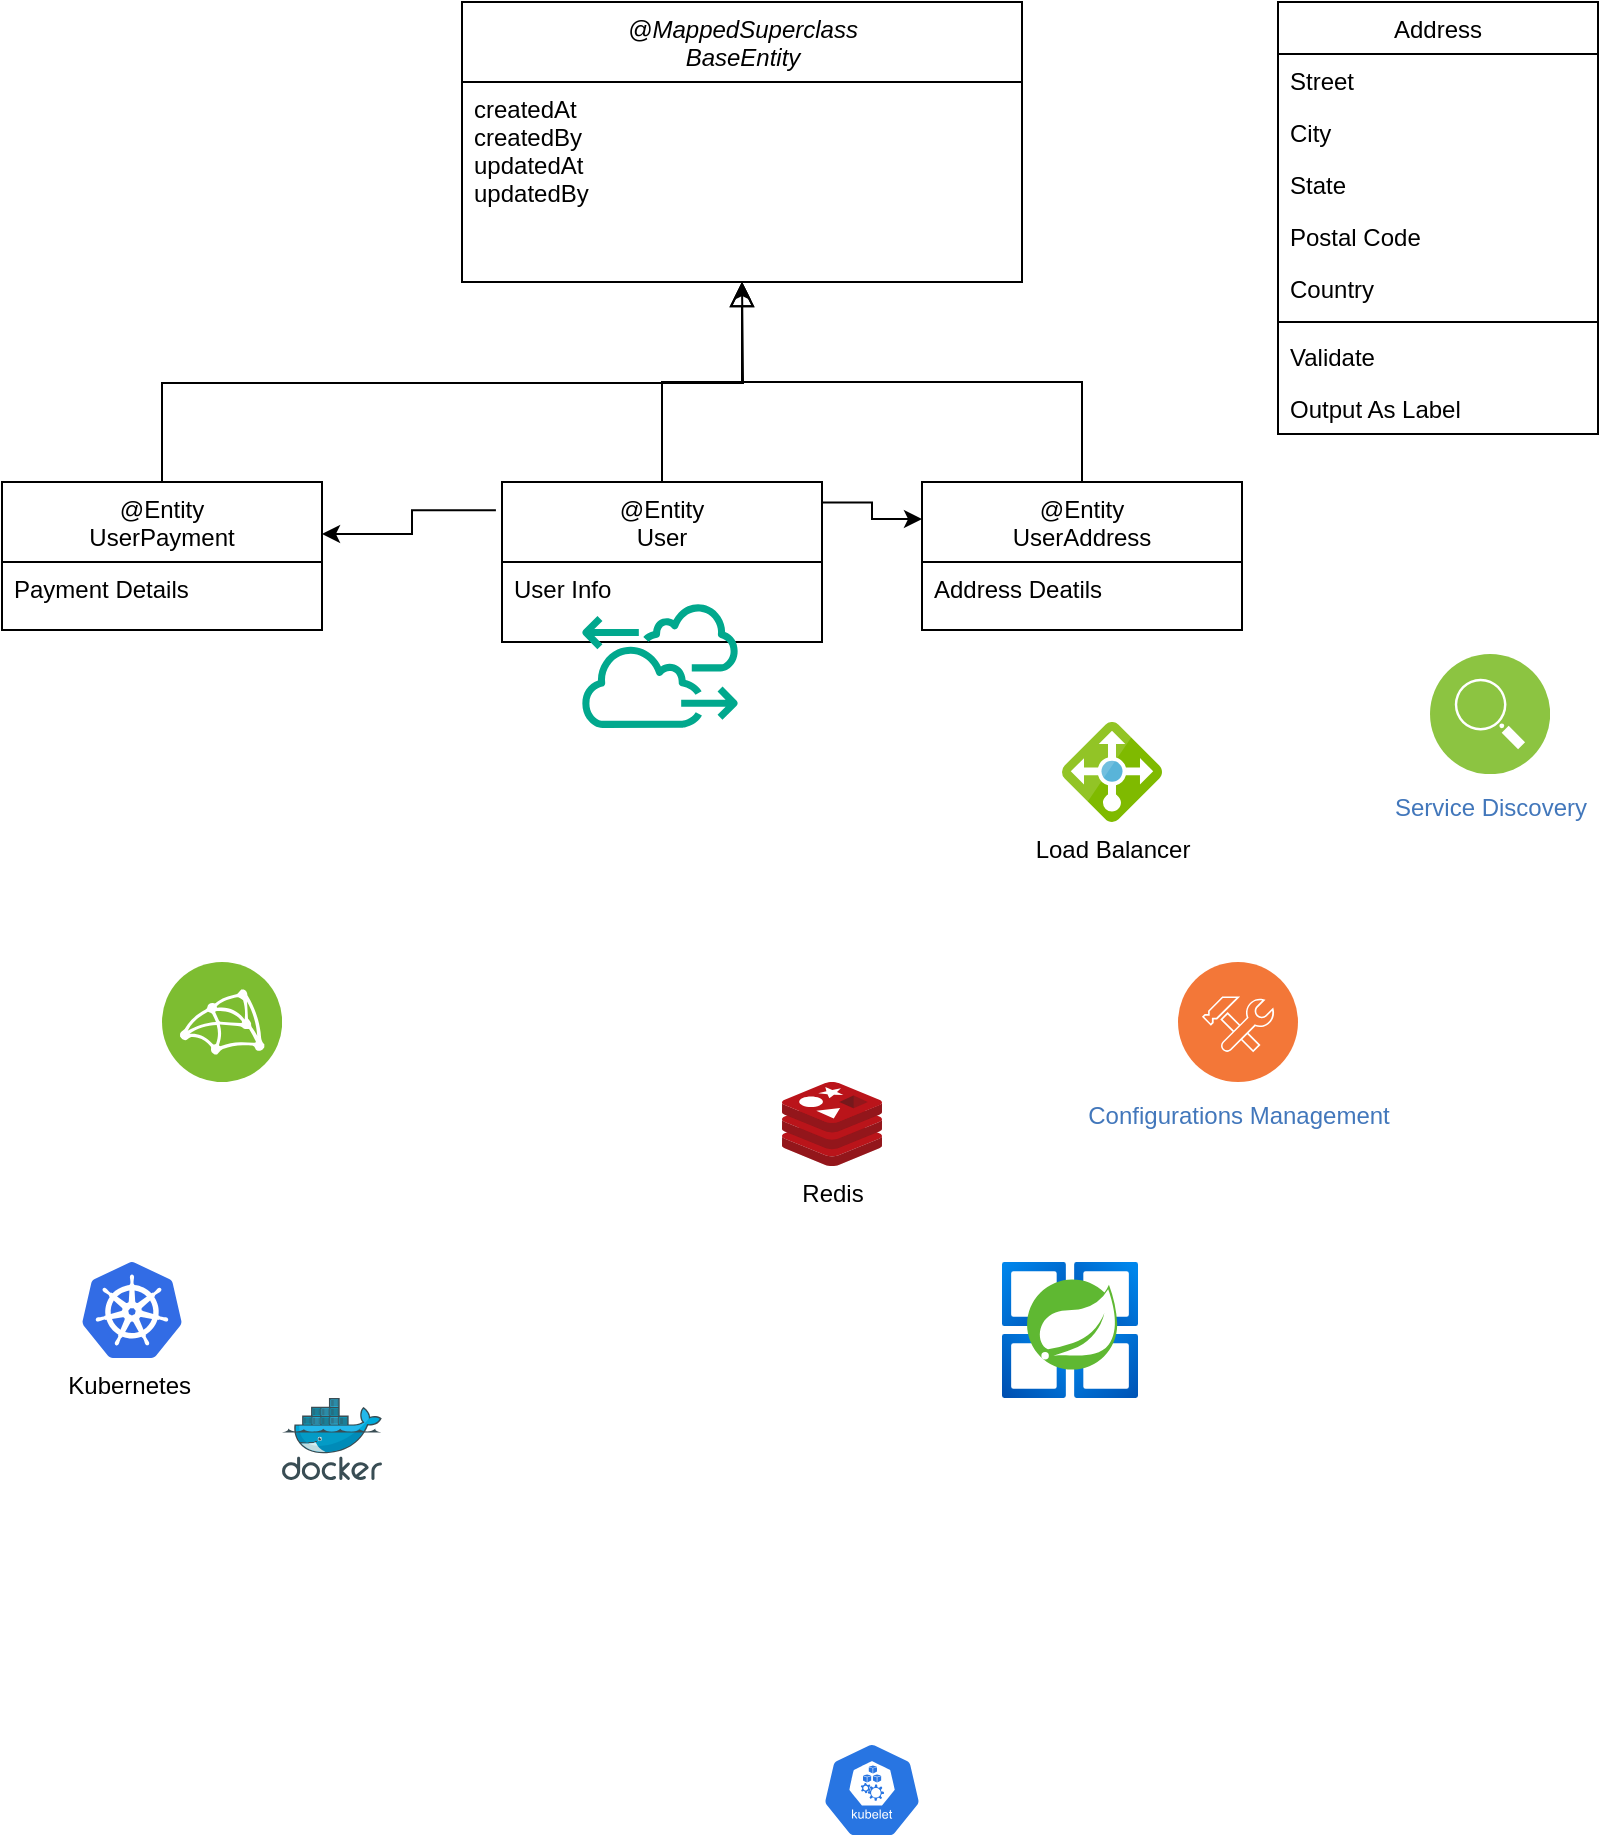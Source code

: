 <mxfile version="22.1.2" type="device" pages="3">
  <diagram id="C5RBs43oDa-KdzZeNtuy" name="Page-1">
    <mxGraphModel dx="1194" dy="824" grid="1" gridSize="10" guides="1" tooltips="1" connect="1" arrows="1" fold="1" page="1" pageScale="1" pageWidth="827" pageHeight="1169" math="0" shadow="0">
      <root>
        <mxCell id="WIyWlLk6GJQsqaUBKTNV-0" />
        <mxCell id="WIyWlLk6GJQsqaUBKTNV-1" parent="WIyWlLk6GJQsqaUBKTNV-0" />
        <mxCell id="zkfFHV4jXpPFQw0GAbJ--0" value="@MappedSuperclass&lt;br&gt;BaseEntity" style="swimlane;fontStyle=2;align=center;verticalAlign=top;childLayout=stackLayout;horizontal=1;startSize=40;horizontalStack=0;resizeParent=1;resizeLast=0;collapsible=1;marginBottom=0;rounded=0;shadow=0;strokeWidth=1;fontSize=12;html=1;" parent="WIyWlLk6GJQsqaUBKTNV-1" vertex="1">
          <mxGeometry x="310" y="120" width="280" height="140" as="geometry">
            <mxRectangle x="230" y="140" width="160" height="26" as="alternateBounds" />
          </mxGeometry>
        </mxCell>
        <mxCell id="zkfFHV4jXpPFQw0GAbJ--1" value="createdAt&#xa;createdBy&#xa;updatedAt&#xa;updatedBy" style="text;align=left;verticalAlign=top;spacingLeft=4;spacingRight=4;overflow=hidden;rotatable=0;points=[[0,0.5],[1,0.5]];portConstraint=eastwest;" parent="zkfFHV4jXpPFQw0GAbJ--0" vertex="1">
          <mxGeometry y="40" width="280" height="100" as="geometry" />
        </mxCell>
        <mxCell id="zkfFHV4jXpPFQw0GAbJ--6" value="@Entity&#xa;User" style="swimlane;fontStyle=0;align=center;verticalAlign=top;childLayout=stackLayout;horizontal=1;startSize=40;horizontalStack=0;resizeParent=1;resizeLast=0;collapsible=1;marginBottom=0;rounded=0;shadow=0;strokeWidth=1;" parent="WIyWlLk6GJQsqaUBKTNV-1" vertex="1">
          <mxGeometry x="330" y="360" width="160" height="80" as="geometry">
            <mxRectangle x="130" y="380" width="160" height="26" as="alternateBounds" />
          </mxGeometry>
        </mxCell>
        <mxCell id="zkfFHV4jXpPFQw0GAbJ--7" value="User Info" style="text;align=left;verticalAlign=top;spacingLeft=4;spacingRight=4;overflow=hidden;rotatable=0;points=[[0,0.5],[1,0.5]];portConstraint=eastwest;" parent="zkfFHV4jXpPFQw0GAbJ--6" vertex="1">
          <mxGeometry y="40" width="160" height="22" as="geometry" />
        </mxCell>
        <mxCell id="zkfFHV4jXpPFQw0GAbJ--12" value="" style="endArrow=block;endSize=10;endFill=0;shadow=0;strokeWidth=1;rounded=0;edgeStyle=elbowEdgeStyle;elbow=vertical;" parent="WIyWlLk6GJQsqaUBKTNV-1" source="zkfFHV4jXpPFQw0GAbJ--6" target="zkfFHV4jXpPFQw0GAbJ--0" edge="1">
          <mxGeometry width="160" relative="1" as="geometry">
            <mxPoint x="410" y="203" as="sourcePoint" />
            <mxPoint x="410" y="203" as="targetPoint" />
          </mxGeometry>
        </mxCell>
        <mxCell id="zkfFHV4jXpPFQw0GAbJ--13" value="@Entity&#xa;UserAddress" style="swimlane;fontStyle=0;align=center;verticalAlign=top;childLayout=stackLayout;horizontal=1;startSize=40;horizontalStack=0;resizeParent=1;resizeLast=0;collapsible=1;marginBottom=0;rounded=0;shadow=0;strokeWidth=1;" parent="WIyWlLk6GJQsqaUBKTNV-1" vertex="1">
          <mxGeometry x="540" y="360" width="160" height="74" as="geometry">
            <mxRectangle x="340" y="380" width="170" height="26" as="alternateBounds" />
          </mxGeometry>
        </mxCell>
        <mxCell id="zkfFHV4jXpPFQw0GAbJ--14" value="Address Deatils" style="text;align=left;verticalAlign=top;spacingLeft=4;spacingRight=4;overflow=hidden;rotatable=0;points=[[0,0.5],[1,0.5]];portConstraint=eastwest;" parent="zkfFHV4jXpPFQw0GAbJ--13" vertex="1">
          <mxGeometry y="40" width="160" height="26" as="geometry" />
        </mxCell>
        <mxCell id="zkfFHV4jXpPFQw0GAbJ--16" value="" style="endArrow=block;endSize=10;endFill=0;shadow=0;strokeWidth=1;rounded=0;edgeStyle=elbowEdgeStyle;elbow=vertical;" parent="WIyWlLk6GJQsqaUBKTNV-1" source="zkfFHV4jXpPFQw0GAbJ--13" target="zkfFHV4jXpPFQw0GAbJ--0" edge="1">
          <mxGeometry width="160" relative="1" as="geometry">
            <mxPoint x="420" y="373" as="sourcePoint" />
            <mxPoint x="520" y="271" as="targetPoint" />
          </mxGeometry>
        </mxCell>
        <mxCell id="zkfFHV4jXpPFQw0GAbJ--17" value="Address" style="swimlane;fontStyle=0;align=center;verticalAlign=top;childLayout=stackLayout;horizontal=1;startSize=26;horizontalStack=0;resizeParent=1;resizeLast=0;collapsible=1;marginBottom=0;rounded=0;shadow=0;strokeWidth=1;" parent="WIyWlLk6GJQsqaUBKTNV-1" vertex="1">
          <mxGeometry x="718" y="120" width="160" height="216" as="geometry">
            <mxRectangle x="550" y="140" width="160" height="26" as="alternateBounds" />
          </mxGeometry>
        </mxCell>
        <mxCell id="zkfFHV4jXpPFQw0GAbJ--18" value="Street" style="text;align=left;verticalAlign=top;spacingLeft=4;spacingRight=4;overflow=hidden;rotatable=0;points=[[0,0.5],[1,0.5]];portConstraint=eastwest;" parent="zkfFHV4jXpPFQw0GAbJ--17" vertex="1">
          <mxGeometry y="26" width="160" height="26" as="geometry" />
        </mxCell>
        <mxCell id="zkfFHV4jXpPFQw0GAbJ--19" value="City" style="text;align=left;verticalAlign=top;spacingLeft=4;spacingRight=4;overflow=hidden;rotatable=0;points=[[0,0.5],[1,0.5]];portConstraint=eastwest;rounded=0;shadow=0;html=0;" parent="zkfFHV4jXpPFQw0GAbJ--17" vertex="1">
          <mxGeometry y="52" width="160" height="26" as="geometry" />
        </mxCell>
        <mxCell id="zkfFHV4jXpPFQw0GAbJ--20" value="State" style="text;align=left;verticalAlign=top;spacingLeft=4;spacingRight=4;overflow=hidden;rotatable=0;points=[[0,0.5],[1,0.5]];portConstraint=eastwest;rounded=0;shadow=0;html=0;" parent="zkfFHV4jXpPFQw0GAbJ--17" vertex="1">
          <mxGeometry y="78" width="160" height="26" as="geometry" />
        </mxCell>
        <mxCell id="zkfFHV4jXpPFQw0GAbJ--21" value="Postal Code" style="text;align=left;verticalAlign=top;spacingLeft=4;spacingRight=4;overflow=hidden;rotatable=0;points=[[0,0.5],[1,0.5]];portConstraint=eastwest;rounded=0;shadow=0;html=0;" parent="zkfFHV4jXpPFQw0GAbJ--17" vertex="1">
          <mxGeometry y="104" width="160" height="26" as="geometry" />
        </mxCell>
        <mxCell id="zkfFHV4jXpPFQw0GAbJ--22" value="Country" style="text;align=left;verticalAlign=top;spacingLeft=4;spacingRight=4;overflow=hidden;rotatable=0;points=[[0,0.5],[1,0.5]];portConstraint=eastwest;rounded=0;shadow=0;html=0;" parent="zkfFHV4jXpPFQw0GAbJ--17" vertex="1">
          <mxGeometry y="130" width="160" height="26" as="geometry" />
        </mxCell>
        <mxCell id="zkfFHV4jXpPFQw0GAbJ--23" value="" style="line;html=1;strokeWidth=1;align=left;verticalAlign=middle;spacingTop=-1;spacingLeft=3;spacingRight=3;rotatable=0;labelPosition=right;points=[];portConstraint=eastwest;" parent="zkfFHV4jXpPFQw0GAbJ--17" vertex="1">
          <mxGeometry y="156" width="160" height="8" as="geometry" />
        </mxCell>
        <mxCell id="zkfFHV4jXpPFQw0GAbJ--24" value="Validate" style="text;align=left;verticalAlign=top;spacingLeft=4;spacingRight=4;overflow=hidden;rotatable=0;points=[[0,0.5],[1,0.5]];portConstraint=eastwest;" parent="zkfFHV4jXpPFQw0GAbJ--17" vertex="1">
          <mxGeometry y="164" width="160" height="26" as="geometry" />
        </mxCell>
        <mxCell id="zkfFHV4jXpPFQw0GAbJ--25" value="Output As Label" style="text;align=left;verticalAlign=top;spacingLeft=4;spacingRight=4;overflow=hidden;rotatable=0;points=[[0,0.5],[1,0.5]];portConstraint=eastwest;" parent="zkfFHV4jXpPFQw0GAbJ--17" vertex="1">
          <mxGeometry y="190" width="160" height="26" as="geometry" />
        </mxCell>
        <mxCell id="glEMJgCD5zWUVcytgNaf-0" value="" style="image;aspect=fixed;html=1;points=[];align=center;fontSize=12;image=img/lib/azure2/compute/Azure_Spring_Cloud.svg;" parent="WIyWlLk6GJQsqaUBKTNV-1" vertex="1">
          <mxGeometry x="580" y="750" width="68" height="68" as="geometry" />
        </mxCell>
        <mxCell id="glEMJgCD5zWUVcytgNaf-1" value="" style="image;aspect=fixed;perimeter=ellipsePerimeter;html=1;align=center;shadow=0;dashed=0;fontColor=#4277BB;labelBackgroundColor=default;fontSize=12;spacingTop=3;image=img/lib/ibm/infrastructure/microservices_mesh.svg;" parent="WIyWlLk6GJQsqaUBKTNV-1" vertex="1">
          <mxGeometry x="160" y="600" width="60" height="60" as="geometry" />
        </mxCell>
        <mxCell id="glEMJgCD5zWUVcytgNaf-3" value="" style="image;sketch=0;aspect=fixed;html=1;points=[];align=center;fontSize=12;image=img/lib/mscae/Docker.svg;" parent="WIyWlLk6GJQsqaUBKTNV-1" vertex="1">
          <mxGeometry x="220" y="818" width="50" height="41" as="geometry" />
        </mxCell>
        <mxCell id="glEMJgCD5zWUVcytgNaf-4" value="Redis" style="image;sketch=0;aspect=fixed;html=1;points=[];align=center;fontSize=12;image=img/lib/mscae/Cache_Redis_Product.svg;" parent="WIyWlLk6GJQsqaUBKTNV-1" vertex="1">
          <mxGeometry x="470" y="660" width="50" height="42" as="geometry" />
        </mxCell>
        <mxCell id="glEMJgCD5zWUVcytgNaf-6" value="" style="sketch=0;html=1;dashed=0;whitespace=wrap;fillColor=#2875E2;strokeColor=#ffffff;points=[[0.005,0.63,0],[0.1,0.2,0],[0.9,0.2,0],[0.5,0,0],[0.995,0.63,0],[0.72,0.99,0],[0.5,1,0],[0.28,0.99,0]];verticalLabelPosition=bottom;align=center;verticalAlign=top;shape=mxgraph.kubernetes.icon;prIcon=kubelet" parent="WIyWlLk6GJQsqaUBKTNV-1" vertex="1">
          <mxGeometry x="490" y="990" width="50" height="48" as="geometry" />
        </mxCell>
        <mxCell id="glEMJgCD5zWUVcytgNaf-7" value="Service Discovery" style="image;aspect=fixed;perimeter=ellipsePerimeter;html=1;align=center;shadow=0;dashed=0;fontColor=#4277BB;labelBackgroundColor=default;fontSize=12;spacingTop=3;image=img/lib/ibm/infrastructure/service_discovery_configuration.svg;" parent="WIyWlLk6GJQsqaUBKTNV-1" vertex="1">
          <mxGeometry x="794" y="446" width="60" height="60" as="geometry" />
        </mxCell>
        <mxCell id="glEMJgCD5zWUVcytgNaf-8" value="Load Balancer" style="image;sketch=0;aspect=fixed;html=1;points=[];align=center;fontSize=12;image=img/lib/mscae/Load_Balancer_feature.svg;" parent="WIyWlLk6GJQsqaUBKTNV-1" vertex="1">
          <mxGeometry x="610" y="480" width="50" height="50" as="geometry" />
        </mxCell>
        <mxCell id="glEMJgCD5zWUVcytgNaf-9" value="Kubernetes&amp;nbsp;" style="image;sketch=0;aspect=fixed;html=1;points=[];align=center;fontSize=12;image=img/lib/mscae/Kubernetes.svg;" parent="WIyWlLk6GJQsqaUBKTNV-1" vertex="1">
          <mxGeometry x="120" y="750" width="50" height="48" as="geometry" />
        </mxCell>
        <mxCell id="glEMJgCD5zWUVcytgNaf-10" value="Configurations Management" style="image;aspect=fixed;perimeter=ellipsePerimeter;html=1;align=center;shadow=0;dashed=0;fontColor=#4277BB;labelBackgroundColor=default;fontSize=12;spacingTop=3;image=img/lib/ibm/devops/configuration_management.svg;" parent="WIyWlLk6GJQsqaUBKTNV-1" vertex="1">
          <mxGeometry x="668" y="600" width="60" height="60" as="geometry" />
        </mxCell>
        <mxCell id="pQ_0UcK1ww7GXgktyAUG-0" style="edgeStyle=orthogonalEdgeStyle;rounded=0;orthogonalLoop=1;jettySize=auto;html=1;exitX=1;exitY=0.128;exitDx=0;exitDy=0;entryX=0;entryY=0.25;entryDx=0;entryDy=0;exitPerimeter=0;" parent="WIyWlLk6GJQsqaUBKTNV-1" source="zkfFHV4jXpPFQw0GAbJ--6" target="zkfFHV4jXpPFQw0GAbJ--13" edge="1">
          <mxGeometry relative="1" as="geometry" />
        </mxCell>
        <mxCell id="pQ_0UcK1ww7GXgktyAUG-4" style="edgeStyle=orthogonalEdgeStyle;rounded=0;orthogonalLoop=1;jettySize=auto;html=1;exitX=0.5;exitY=0;exitDx=0;exitDy=0;" parent="WIyWlLk6GJQsqaUBKTNV-1" source="pQ_0UcK1ww7GXgktyAUG-1" edge="1">
          <mxGeometry relative="1" as="geometry">
            <mxPoint x="450" y="260" as="targetPoint" />
          </mxGeometry>
        </mxCell>
        <mxCell id="pQ_0UcK1ww7GXgktyAUG-1" value="@Entity&#xa;UserPayment" style="swimlane;fontStyle=0;align=center;verticalAlign=top;childLayout=stackLayout;horizontal=1;startSize=40;horizontalStack=0;resizeParent=1;resizeLast=0;collapsible=1;marginBottom=0;rounded=0;shadow=0;strokeWidth=1;" parent="WIyWlLk6GJQsqaUBKTNV-1" vertex="1">
          <mxGeometry x="80" y="360" width="160" height="74" as="geometry">
            <mxRectangle x="340" y="380" width="170" height="26" as="alternateBounds" />
          </mxGeometry>
        </mxCell>
        <mxCell id="pQ_0UcK1ww7GXgktyAUG-2" value="Payment Details" style="text;align=left;verticalAlign=top;spacingLeft=4;spacingRight=4;overflow=hidden;rotatable=0;points=[[0,0.5],[1,0.5]];portConstraint=eastwest;" parent="pQ_0UcK1ww7GXgktyAUG-1" vertex="1">
          <mxGeometry y="40" width="160" height="26" as="geometry" />
        </mxCell>
        <mxCell id="pQ_0UcK1ww7GXgktyAUG-3" style="edgeStyle=orthogonalEdgeStyle;rounded=0;orthogonalLoop=1;jettySize=auto;html=1;entryX=1;entryY=0.351;entryDx=0;entryDy=0;entryPerimeter=0;exitX=-0.019;exitY=0.176;exitDx=0;exitDy=0;exitPerimeter=0;" parent="WIyWlLk6GJQsqaUBKTNV-1" source="zkfFHV4jXpPFQw0GAbJ--6" target="pQ_0UcK1ww7GXgktyAUG-1" edge="1">
          <mxGeometry relative="1" as="geometry" />
        </mxCell>
        <mxCell id="PRXaQNgrr72JQRtJYrRM-0" value="" style="sketch=0;outlineConnect=0;fontColor=#232F3E;gradientColor=none;fillColor=#01A88D;strokeColor=none;dashed=0;verticalLabelPosition=bottom;verticalAlign=top;align=center;html=1;fontSize=12;fontStyle=0;aspect=fixed;shape=mxgraph.aws4.application_discovery_service_aws_discovery_agent;" parent="WIyWlLk6GJQsqaUBKTNV-1" vertex="1">
          <mxGeometry x="370" y="420" width="78" height="63" as="geometry" />
        </mxCell>
      </root>
    </mxGraphModel>
  </diagram>
  <diagram id="P2Hi87LRk1kCxWaDw2ON" name="Page-2">
    <mxGraphModel dx="1194" dy="877" grid="1" gridSize="10" guides="1" tooltips="1" connect="1" arrows="1" fold="1" page="1" pageScale="1" pageWidth="850" pageHeight="1100" math="0" shadow="0">
      <root>
        <mxCell id="0" />
        <mxCell id="1" parent="0" />
        <mxCell id="1eX53Ok-OY5HhkJLTKxE-2" value="&lt;b&gt;Service Discovery Layer&lt;/b&gt;" style="fillColor=none;strokeColor=#147EBA;dashed=1;verticalAlign=top;fontStyle=0;fontColor=#147EBA;whiteSpace=wrap;html=1;direction=east;rounded=1;shadow=0;glass=0;" parent="1" vertex="1">
          <mxGeometry x="140" y="370" width="560" height="130" as="geometry" />
        </mxCell>
        <mxCell id="1eX53Ok-OY5HhkJLTKxE-1" value="Client Microservices Layer" style="rounded=1;arcSize=10;dashed=1;strokeColor=#F59D56;fillColor=none;gradientColor=none;dashPattern=8 4;strokeWidth=2;verticalAlign=top;fontStyle=1;fontColor=#f49d56;labelBackgroundColor=default;" parent="1" vertex="1">
          <mxGeometry x="120" y="44" width="600" height="120" as="geometry" />
        </mxCell>
        <mxCell id="1OgGUgkrmkTMx9wiyv23-18" value="gossip" style="edgeStyle=orthogonalEdgeStyle;rounded=0;orthogonalLoop=1;jettySize=auto;html=1;startArrow=classic;startFill=1;" parent="1" source="1OgGUgkrmkTMx9wiyv23-3" target="1OgGUgkrmkTMx9wiyv23-4" edge="1">
          <mxGeometry relative="1" as="geometry" />
        </mxCell>
        <mxCell id="1OgGUgkrmkTMx9wiyv23-3" value="" style="sketch=0;outlineConnect=0;fontColor=#232F3E;gradientColor=none;fillColor=#01A88D;strokeColor=none;dashed=0;verticalLabelPosition=bottom;verticalAlign=top;align=center;html=1;fontSize=12;fontStyle=0;aspect=fixed;shape=mxgraph.aws4.application_discovery_service_aws_discovery_agent;" parent="1" vertex="1">
          <mxGeometry x="200" y="407" width="78" height="63" as="geometry" />
        </mxCell>
        <mxCell id="1OgGUgkrmkTMx9wiyv23-19" style="edgeStyle=orthogonalEdgeStyle;rounded=0;orthogonalLoop=1;jettySize=auto;html=1;startArrow=classic;startFill=1;" parent="1" source="1OgGUgkrmkTMx9wiyv23-4" target="1OgGUgkrmkTMx9wiyv23-5" edge="1">
          <mxGeometry relative="1" as="geometry" />
        </mxCell>
        <mxCell id="1OgGUgkrmkTMx9wiyv23-20" value="gossip" style="edgeLabel;html=1;align=center;verticalAlign=middle;resizable=0;points=[];" parent="1OgGUgkrmkTMx9wiyv23-19" vertex="1" connectable="0">
          <mxGeometry x="-0.25" y="1" relative="1" as="geometry">
            <mxPoint y="1" as="offset" />
          </mxGeometry>
        </mxCell>
        <mxCell id="1OgGUgkrmkTMx9wiyv23-4" value="" style="sketch=0;outlineConnect=0;fontColor=#232F3E;gradientColor=none;fillColor=#01A88D;strokeColor=none;dashed=0;verticalLabelPosition=bottom;verticalAlign=top;align=center;html=1;fontSize=12;fontStyle=0;aspect=fixed;shape=mxgraph.aws4.application_discovery_service_aws_discovery_agent;" parent="1" vertex="1">
          <mxGeometry x="361" y="407" width="78" height="63" as="geometry" />
        </mxCell>
        <mxCell id="1OgGUgkrmkTMx9wiyv23-5" value="" style="sketch=0;outlineConnect=0;fontColor=#232F3E;gradientColor=none;fillColor=#01A88D;strokeColor=none;dashed=0;verticalLabelPosition=bottom;verticalAlign=top;align=center;html=1;fontSize=12;fontStyle=0;aspect=fixed;shape=mxgraph.aws4.application_discovery_service_aws_discovery_agent;" parent="1" vertex="1">
          <mxGeometry x="570" y="407" width="78" height="63" as="geometry" />
        </mxCell>
        <mxCell id="1OgGUgkrmkTMx9wiyv23-6" value="Microservice A" style="image;aspect=fixed;perimeter=ellipsePerimeter;html=1;align=center;shadow=0;dashed=0;fontColor=#4277BB;labelBackgroundColor=default;fontSize=12;spacingTop=3;image=img/lib/ibm/applications/microservice.svg;" parent="1" vertex="1">
          <mxGeometry x="170" y="70" width="82.2" height="60" as="geometry" />
        </mxCell>
        <mxCell id="1OgGUgkrmkTMx9wiyv23-7" value="Microservice B" style="image;aspect=fixed;perimeter=ellipsePerimeter;html=1;align=center;shadow=0;dashed=0;fontColor=#4277BB;labelBackgroundColor=default;fontSize=12;spacingTop=3;image=img/lib/ibm/applications/microservice.svg;" parent="1" vertex="1">
          <mxGeometry x="310" y="70" width="82.2" height="60" as="geometry" />
        </mxCell>
        <mxCell id="1OgGUgkrmkTMx9wiyv23-8" value="Microservice C" style="image;aspect=fixed;perimeter=ellipsePerimeter;html=1;align=center;shadow=0;dashed=0;fontColor=#4277BB;labelBackgroundColor=default;fontSize=12;spacingTop=3;image=img/lib/ibm/applications/microservice.svg;" parent="1" vertex="1">
          <mxGeometry x="450" y="70" width="82.2" height="60" as="geometry" />
        </mxCell>
        <mxCell id="1OgGUgkrmkTMx9wiyv23-9" value="Microservice D" style="image;aspect=fixed;perimeter=ellipsePerimeter;html=1;align=center;shadow=0;dashed=0;fontColor=#4277BB;labelBackgroundColor=default;fontSize=12;spacingTop=3;image=img/lib/ibm/applications/microservice.svg;" parent="1" vertex="1">
          <mxGeometry x="580" y="70" width="82.2" height="60" as="geometry" />
        </mxCell>
        <mxCell id="1OgGUgkrmkTMx9wiyv23-15" style="edgeStyle=orthogonalEdgeStyle;rounded=0;orthogonalLoop=1;jettySize=auto;html=1;exitX=0;exitY=0.5;exitDx=0;exitDy=0;exitPerimeter=0;startArrow=classic;startFill=1;" parent="1" source="1OgGUgkrmkTMx9wiyv23-10" target="1OgGUgkrmkTMx9wiyv23-3" edge="1">
          <mxGeometry relative="1" as="geometry" />
        </mxCell>
        <mxCell id="1OgGUgkrmkTMx9wiyv23-23" value="validity checks" style="edgeLabel;html=1;align=center;verticalAlign=middle;resizable=0;points=[];" parent="1OgGUgkrmkTMx9wiyv23-15" vertex="1" connectable="0">
          <mxGeometry x="0.429" y="1" relative="1" as="geometry">
            <mxPoint as="offset" />
          </mxGeometry>
        </mxCell>
        <mxCell id="1OgGUgkrmkTMx9wiyv23-16" style="edgeStyle=orthogonalEdgeStyle;rounded=0;orthogonalLoop=1;jettySize=auto;html=1;exitX=1;exitY=0.5;exitDx=0;exitDy=0;exitPerimeter=0;startArrow=classic;startFill=1;" parent="1" target="1OgGUgkrmkTMx9wiyv23-5" edge="1">
          <mxGeometry relative="1" as="geometry">
            <mxPoint x="485" y="245" as="sourcePoint" />
            <mxPoint x="575" y="380.058" as="targetPoint" />
            <Array as="points">
              <mxPoint x="600" y="245" />
            </Array>
          </mxGeometry>
        </mxCell>
        <mxCell id="1OgGUgkrmkTMx9wiyv23-21" value="validity checks" style="edgeLabel;html=1;align=center;verticalAlign=middle;resizable=0;points=[];" parent="1OgGUgkrmkTMx9wiyv23-16" vertex="1" connectable="0">
          <mxGeometry x="0.304" y="1" relative="1" as="geometry">
            <mxPoint as="offset" />
          </mxGeometry>
        </mxCell>
        <mxCell id="1OgGUgkrmkTMx9wiyv23-17" style="edgeStyle=orthogonalEdgeStyle;rounded=0;orthogonalLoop=1;jettySize=auto;html=1;exitX=0.5;exitY=1;exitDx=0;exitDy=0;exitPerimeter=0;startArrow=classic;startFill=1;" parent="1" source="1OgGUgkrmkTMx9wiyv23-10" target="1OgGUgkrmkTMx9wiyv23-4" edge="1">
          <mxGeometry relative="1" as="geometry" />
        </mxCell>
        <mxCell id="1OgGUgkrmkTMx9wiyv23-22" value="validity checks" style="edgeLabel;html=1;align=center;verticalAlign=middle;resizable=0;points=[];" parent="1OgGUgkrmkTMx9wiyv23-17" vertex="1" connectable="0">
          <mxGeometry x="0.163" y="4" relative="1" as="geometry">
            <mxPoint as="offset" />
          </mxGeometry>
        </mxCell>
        <mxCell id="1OgGUgkrmkTMx9wiyv23-10" value="Client Side Load Balancer / Cash" style="sketch=0;points=[[0.015,0.015,0],[0.985,0.015,0],[0.985,0.985,0],[0.015,0.985,0],[0.25,0,0],[0.5,0,0],[0.75,0,0],[1,0.25,0],[1,0.5,0],[1,0.75,0],[0.75,1,0],[0.5,1,0],[0.25,1,0],[0,0.75,0],[0,0.5,0],[0,0.25,0]];verticalLabelPosition=bottom;html=1;verticalAlign=top;align=center;pointerEvents=1;shape=mxgraph.cisco19.rect;prIcon=load_balancer;fillColor=#FAFAFA;strokeColor=#005073;fontStyle=1" parent="1" vertex="1">
          <mxGeometry x="325" y="220" width="150" height="50" as="geometry" />
        </mxCell>
        <mxCell id="1OgGUgkrmkTMx9wiyv23-11" style="edgeStyle=orthogonalEdgeStyle;rounded=0;orthogonalLoop=1;jettySize=auto;html=1;entryX=0.015;entryY=0.015;entryDx=0;entryDy=0;entryPerimeter=0;startArrow=classic;startFill=1;" parent="1" source="1OgGUgkrmkTMx9wiyv23-6" target="1OgGUgkrmkTMx9wiyv23-10" edge="1">
          <mxGeometry relative="1" as="geometry">
            <Array as="points">
              <mxPoint x="211" y="200" />
              <mxPoint x="327" y="200" />
            </Array>
          </mxGeometry>
        </mxCell>
        <mxCell id="1OgGUgkrmkTMx9wiyv23-12" style="edgeStyle=orthogonalEdgeStyle;rounded=0;orthogonalLoop=1;jettySize=auto;html=1;exitX=0.5;exitY=1;exitDx=0;exitDy=0;entryX=0.25;entryY=0;entryDx=0;entryDy=0;entryPerimeter=0;startArrow=classic;startFill=1;" parent="1" source="1OgGUgkrmkTMx9wiyv23-7" target="1OgGUgkrmkTMx9wiyv23-10" edge="1">
          <mxGeometry relative="1" as="geometry" />
        </mxCell>
        <mxCell id="1OgGUgkrmkTMx9wiyv23-13" style="edgeStyle=orthogonalEdgeStyle;rounded=0;orthogonalLoop=1;jettySize=auto;html=1;entryX=0.75;entryY=0;entryDx=0;entryDy=0;entryPerimeter=0;startArrow=classic;startFill=1;" parent="1" source="1OgGUgkrmkTMx9wiyv23-8" target="1OgGUgkrmkTMx9wiyv23-10" edge="1">
          <mxGeometry relative="1" as="geometry" />
        </mxCell>
        <mxCell id="1OgGUgkrmkTMx9wiyv23-14" style="edgeStyle=orthogonalEdgeStyle;rounded=0;orthogonalLoop=1;jettySize=auto;html=1;entryX=0.985;entryY=0.015;entryDx=0;entryDy=0;entryPerimeter=0;startArrow=classic;startFill=1;" parent="1" source="1OgGUgkrmkTMx9wiyv23-9" target="1OgGUgkrmkTMx9wiyv23-10" edge="1">
          <mxGeometry relative="1" as="geometry">
            <Array as="points">
              <mxPoint x="621" y="200" />
              <mxPoint x="473" y="200" />
            </Array>
          </mxGeometry>
        </mxCell>
        <mxCell id="1OgGUgkrmkTMx9wiyv23-24" value="Microservice 1" style="image;aspect=fixed;perimeter=ellipsePerimeter;html=1;align=center;shadow=0;dashed=0;fontColor=#4277BB;labelBackgroundColor=default;fontSize=12;spacingTop=3;image=img/lib/ibm/applications/microservice.svg;" parent="1" vertex="1">
          <mxGeometry x="110.85" y="589" width="82.2" height="60" as="geometry" />
        </mxCell>
        <mxCell id="1OgGUgkrmkTMx9wiyv23-25" value="Microservice 2" style="image;aspect=fixed;perimeter=ellipsePerimeter;html=1;align=center;shadow=0;dashed=0;fontColor=#4277BB;labelBackgroundColor=default;fontSize=12;spacingTop=3;image=img/lib/ibm/applications/microservice.svg;" parent="1" vertex="1">
          <mxGeometry x="250.85" y="589" width="82.2" height="60" as="geometry" />
        </mxCell>
        <mxCell id="1OgGUgkrmkTMx9wiyv23-26" value="Microservice 3" style="image;aspect=fixed;perimeter=ellipsePerimeter;html=1;align=center;shadow=0;dashed=0;fontColor=#4277BB;labelBackgroundColor=default;fontSize=12;spacingTop=3;image=img/lib/ibm/applications/microservice.svg;" parent="1" vertex="1">
          <mxGeometry x="390.85" y="589" width="82.2" height="60" as="geometry" />
        </mxCell>
        <mxCell id="1OgGUgkrmkTMx9wiyv23-27" value="Microservice 4" style="image;aspect=fixed;perimeter=ellipsePerimeter;html=1;align=center;shadow=0;dashed=0;fontColor=#4277BB;labelBackgroundColor=default;fontSize=12;spacingTop=3;image=img/lib/ibm/applications/microservice.svg;" parent="1" vertex="1">
          <mxGeometry x="520.85" y="589" width="82.2" height="60" as="geometry" />
        </mxCell>
        <mxCell id="1OgGUgkrmkTMx9wiyv23-28" value="Microservice 5" style="image;aspect=fixed;perimeter=ellipsePerimeter;html=1;align=center;shadow=0;dashed=0;fontColor=#4277BB;labelBackgroundColor=default;fontSize=12;spacingTop=3;image=img/lib/ibm/applications/microservice.svg;imageBackground=none;" parent="1" vertex="1">
          <mxGeometry x="646.95" y="589" width="82.2" height="60" as="geometry" />
        </mxCell>
        <mxCell id="1OgGUgkrmkTMx9wiyv23-29" value="Backend Microservices Layer" style="rounded=1;arcSize=10;dashed=1;strokeColor=#c52ba8;fillColor=none;gradientColor=none;dashPattern=8 4;strokeWidth=2;verticalAlign=top;fontStyle=1;fontColor=#c52ba8;labelBackgroundColor=default;" parent="1" vertex="1">
          <mxGeometry x="50.0" y="569" width="720" height="120" as="geometry" />
        </mxCell>
        <mxCell id="1OgGUgkrmkTMx9wiyv23-30" style="edgeStyle=orthogonalEdgeStyle;rounded=0;orthogonalLoop=1;jettySize=auto;html=1;exitX=0.25;exitY=1;exitDx=0;exitDy=0;entryX=0.185;entryY=0.017;entryDx=0;entryDy=0;entryPerimeter=0;" parent="1" source="1eX53Ok-OY5HhkJLTKxE-2" target="1OgGUgkrmkTMx9wiyv23-29" edge="1">
          <mxGeometry relative="1" as="geometry" />
        </mxCell>
        <mxCell id="1OgGUgkrmkTMx9wiyv23-31" style="edgeStyle=orthogonalEdgeStyle;rounded=0;orthogonalLoop=1;jettySize=auto;html=1;exitX=0.5;exitY=1;exitDx=0;exitDy=0;entryX=0.514;entryY=-0.025;entryDx=0;entryDy=0;entryPerimeter=0;" parent="1" source="1eX53Ok-OY5HhkJLTKxE-2" target="1OgGUgkrmkTMx9wiyv23-29" edge="1">
          <mxGeometry relative="1" as="geometry" />
        </mxCell>
        <mxCell id="1OgGUgkrmkTMx9wiyv23-32" style="edgeStyle=orthogonalEdgeStyle;rounded=0;orthogonalLoop=1;jettySize=auto;html=1;exitX=0.75;exitY=1;exitDx=0;exitDy=0;entryX=0.828;entryY=0.008;entryDx=0;entryDy=0;entryPerimeter=0;" parent="1" source="1eX53Ok-OY5HhkJLTKxE-2" target="1OgGUgkrmkTMx9wiyv23-29" edge="1">
          <mxGeometry relative="1" as="geometry" />
        </mxCell>
      </root>
    </mxGraphModel>
  </diagram>
  <diagram id="q1w2Kw9Y3dt_lSkRqIu4" name="Page-3">
    <mxGraphModel dx="1194" dy="877" grid="1" gridSize="10" guides="1" tooltips="1" connect="1" arrows="1" fold="1" page="1" pageScale="1" pageWidth="850" pageHeight="1100" math="0" shadow="0">
      <root>
        <mxCell id="0" />
        <mxCell id="1" parent="0" />
        <mxCell id="xlwGry2jM2-8TSGVqbzD-31" value="DMZ Zone" style="rounded=1;arcSize=10;dashed=1;fillColor=#e1d5e7;dashPattern=1 1;strokeWidth=2;align=left;verticalAlign=top;strokeColor=#9673a6;opacity=30;" vertex="1" parent="1">
          <mxGeometry x="40" y="300" width="760" height="129.5" as="geometry" />
        </mxCell>
        <mxCell id="xlwGry2jM2-8TSGVqbzD-32" value="Internal Zone" style="rounded=1;arcSize=10;dashed=1;fillColor=#C2FF33;gradientColor=none;dashPattern=1 1;strokeWidth=2;fillStyle=auto;opacity=10;align=left;verticalAlign=top;" vertex="1" parent="1">
          <mxGeometry x="40" y="440" width="760" height="320" as="geometry" />
        </mxCell>
        <mxCell id="xlwGry2jM2-8TSGVqbzD-33" value="Secure Data Zone" style="rounded=1;arcSize=10;dashed=1;fillColor=#dae8fc;dashPattern=1 1;strokeWidth=2;align=left;verticalAlign=top;opacity=30;strokeColor=#6c8ebf;" vertex="1" parent="1">
          <mxGeometry x="40" y="770" width="760" height="150" as="geometry" />
        </mxCell>
        <mxCell id="xlwGry2jM2-8TSGVqbzD-16" style="edgeStyle=orthogonalEdgeStyle;rounded=0;orthogonalLoop=1;jettySize=auto;html=1;" edge="1" parent="1" source="xlwGry2jM2-8TSGVqbzD-1" target="xlwGry2jM2-8TSGVqbzD-4">
          <mxGeometry relative="1" as="geometry" />
        </mxCell>
        <mxCell id="xlwGry2jM2-8TSGVqbzD-25" style="edgeStyle=orthogonalEdgeStyle;rounded=0;orthogonalLoop=1;jettySize=auto;html=1;entryX=0.5;entryY=0;entryDx=0;entryDy=0;" edge="1" parent="1" source="xlwGry2jM2-8TSGVqbzD-1" target="xlwGry2jM2-8TSGVqbzD-2">
          <mxGeometry relative="1" as="geometry" />
        </mxCell>
        <mxCell id="xlwGry2jM2-8TSGVqbzD-26" style="edgeStyle=orthogonalEdgeStyle;rounded=0;orthogonalLoop=1;jettySize=auto;html=1;" edge="1" parent="1" source="xlwGry2jM2-8TSGVqbzD-1" target="xlwGry2jM2-8TSGVqbzD-10">
          <mxGeometry relative="1" as="geometry">
            <mxPoint x="362" y="287.88" as="sourcePoint" />
            <mxPoint x="206.9" y="808.88" as="targetPoint" />
            <Array as="points">
              <mxPoint x="290" y="400" />
              <mxPoint x="290" y="559" />
              <mxPoint x="207" y="559" />
            </Array>
          </mxGeometry>
        </mxCell>
        <mxCell id="xlwGry2jM2-8TSGVqbzD-27" style="edgeStyle=orthogonalEdgeStyle;rounded=0;orthogonalLoop=1;jettySize=auto;html=1;entryX=0.5;entryY=0;entryDx=0;entryDy=0;" edge="1" parent="1" source="xlwGry2jM2-8TSGVqbzD-1" target="xlwGry2jM2-8TSGVqbzD-20">
          <mxGeometry relative="1" as="geometry">
            <mxPoint x="446" y="390" as="sourcePoint" />
            <mxPoint x="602.9" y="690" as="targetPoint" />
            <Array as="points">
              <mxPoint x="530" y="400" />
              <mxPoint x="530" y="570" />
              <mxPoint x="631" y="570" />
            </Array>
          </mxGeometry>
        </mxCell>
        <mxCell id="xlwGry2jM2-8TSGVqbzD-28" style="edgeStyle=orthogonalEdgeStyle;rounded=0;orthogonalLoop=1;jettySize=auto;html=1;entryX=0.5;entryY=0;entryDx=0;entryDy=0;" edge="1" parent="1" source="xlwGry2jM2-8TSGVqbzD-1" target="xlwGry2jM2-8TSGVqbzD-19">
          <mxGeometry relative="1" as="geometry" />
        </mxCell>
        <mxCell id="xlwGry2jM2-8TSGVqbzD-1" value="Gateway Server" style="sketch=0;outlineConnect=0;fontColor=#232F3E;gradientColor=none;fillColor=#8C4FFF;strokeColor=none;dashed=0;verticalLabelPosition=bottom;verticalAlign=top;align=center;html=1;fontSize=12;fontStyle=0;aspect=fixed;pointerEvents=1;shape=mxgraph.aws4.gateway;" vertex="1" parent="1">
          <mxGeometry x="370" y="322.88" width="76" height="78" as="geometry" />
        </mxCell>
        <mxCell id="xlwGry2jM2-8TSGVqbzD-2" value="Eureka Server" style="strokeColor=#dddddd;shadow=1;strokeWidth=1;rounded=1;absoluteArcSize=1;arcSize=2;verticalAlign=top;labelPosition=center;verticalLabelPosition=bottom;align=center;" vertex="1" parent="1">
          <mxGeometry x="633" y="482" width="150" height="44" as="geometry" />
        </mxCell>
        <mxCell id="xlwGry2jM2-8TSGVqbzD-3" value="Service Discovery" style="sketch=0;dashed=0;connectable=0;html=1;fillColor=#757575;strokeColor=none;shape=mxgraph.gcp2.service_discovery;part=1;labelPosition=right;verticalLabelPosition=middle;align=left;verticalAlign=middle;spacingLeft=5;fontSize=12;" vertex="1" parent="xlwGry2jM2-8TSGVqbzD-2">
          <mxGeometry y="0.5" width="32" height="32" relative="1" as="geometry">
            <mxPoint x="5" y="-16" as="offset" />
          </mxGeometry>
        </mxCell>
        <mxCell id="xlwGry2jM2-8TSGVqbzD-4" value="Configuration Server" style="image;aspect=fixed;html=1;points=[];align=center;fontSize=12;image=img/lib/azure2/integration/App_Configuration.svg;" vertex="1" parent="1">
          <mxGeometry x="90" y="473" width="64" height="68" as="geometry" />
        </mxCell>
        <mxCell id="xlwGry2jM2-8TSGVqbzD-21" style="edgeStyle=orthogonalEdgeStyle;rounded=0;orthogonalLoop=1;jettySize=auto;html=1;entryX=0;entryY=0.5;entryDx=0;entryDy=0;" edge="1" parent="1" source="xlwGry2jM2-8TSGVqbzD-10" target="xlwGry2jM2-8TSGVqbzD-19">
          <mxGeometry relative="1" as="geometry" />
        </mxCell>
        <mxCell id="xlwGry2jM2-8TSGVqbzD-22" style="edgeStyle=orthogonalEdgeStyle;rounded=0;orthogonalLoop=1;jettySize=auto;html=1;" edge="1" parent="1" source="xlwGry2jM2-8TSGVqbzD-10" target="xlwGry2jM2-8TSGVqbzD-13">
          <mxGeometry relative="1" as="geometry" />
        </mxCell>
        <mxCell id="xlwGry2jM2-8TSGVqbzD-10" value="User Profile MS" style="image;perimeter=ellipsePerimeter;align=center;shadow=0;dashed=0;fontColor=#4277BB;labelBackgroundColor=default;fontSize=12;spacingTop=3;image=img/lib/ibm/applications/microservice.svg;aspect=fixed;html=1;direction=east;imageBorder=none;" vertex="1" parent="1">
          <mxGeometry x="163.8" y="639" width="82.2" height="60" as="geometry" />
        </mxCell>
        <mxCell id="xlwGry2jM2-8TSGVqbzD-11" value="H2 Database" style="image;html=1;image=img/lib/clip_art/computers/Database_128x128.png" vertex="1" parent="1">
          <mxGeometry x="493" y="639" width="50" height="61" as="geometry" />
        </mxCell>
        <mxCell id="xlwGry2jM2-8TSGVqbzD-12" value="MongoDB" style="dashed=0;outlineConnect=0;html=1;align=center;labelPosition=center;verticalLabelPosition=bottom;verticalAlign=top;shape=mxgraph.webicons.mongodb;gradientColor=#DFDEDE" vertex="1" parent="1">
          <mxGeometry x="562.8" y="800" width="80" height="80" as="geometry" />
        </mxCell>
        <mxCell id="xlwGry2jM2-8TSGVqbzD-13" value="" style="sketch=0;outlineConnect=0;fontColor=#232F3E;gradientColor=none;fillColor=#C925D1;strokeColor=none;dashed=0;verticalLabelPosition=bottom;verticalAlign=top;align=center;html=1;fontSize=12;fontStyle=0;aspect=fixed;pointerEvents=1;shape=mxgraph.aws4.rds_postgresql_instance;" vertex="1" parent="1">
          <mxGeometry x="165.9" y="801" width="78" height="78" as="geometry" />
        </mxCell>
        <mxCell id="xlwGry2jM2-8TSGVqbzD-29" style="edgeStyle=orthogonalEdgeStyle;rounded=0;orthogonalLoop=1;jettySize=auto;html=1;" edge="1" parent="1" source="xlwGry2jM2-8TSGVqbzD-14" target="xlwGry2jM2-8TSGVqbzD-1">
          <mxGeometry relative="1" as="geometry" />
        </mxCell>
        <mxCell id="xlwGry2jM2-8TSGVqbzD-14" value="Mobile Client" style="sketch=0;points=[[0,0,0],[0.25,0,0],[0.5,0,0],[0.75,0,0],[1,0,0],[0,1,0],[0.25,1,0],[0.5,1,0],[0.75,1,0],[1,1,0],[0,0.25,0],[0,0.5,0],[0,0.75,0],[1,0.25,0],[1,0.5,0],[1,0.75,0]];outlineConnect=0;fontColor=#232F3E;fillColor=#E7157B;strokeColor=#ffffff;dashed=0;verticalLabelPosition=bottom;verticalAlign=top;align=center;html=1;fontSize=12;fontStyle=0;aspect=fixed;shape=mxgraph.aws4.resourceIcon;resIcon=mxgraph.aws4.mobile_application;" vertex="1" parent="1">
          <mxGeometry x="240" y="183" width="78" height="78" as="geometry" />
        </mxCell>
        <mxCell id="xlwGry2jM2-8TSGVqbzD-30" style="edgeStyle=orthogonalEdgeStyle;rounded=0;orthogonalLoop=1;jettySize=auto;html=1;" edge="1" parent="1" source="xlwGry2jM2-8TSGVqbzD-15" target="xlwGry2jM2-8TSGVqbzD-1">
          <mxGeometry relative="1" as="geometry" />
        </mxCell>
        <mxCell id="xlwGry2jM2-8TSGVqbzD-15" value="Web Client" style="image;aspect=fixed;html=1;points=[];align=center;fontSize=12;image=img/lib/azure2/intune/Client_Apps.svg;" vertex="1" parent="1">
          <mxGeometry x="500" y="187" width="68" height="68" as="geometry" />
        </mxCell>
        <mxCell id="xlwGry2jM2-8TSGVqbzD-17" style="edgeStyle=orthogonalEdgeStyle;rounded=0;orthogonalLoop=1;jettySize=auto;html=1;entryX=1.016;entryY=0.456;entryDx=0;entryDy=0;entryPerimeter=0;" edge="1" parent="1" source="xlwGry2jM2-8TSGVqbzD-2" target="xlwGry2jM2-8TSGVqbzD-4">
          <mxGeometry relative="1" as="geometry" />
        </mxCell>
        <mxCell id="xlwGry2jM2-8TSGVqbzD-18" value="" style="image;sketch=0;aspect=fixed;html=1;points=[];align=center;fontSize=12;image=img/lib/mscae/Docker.svg;" vertex="1" parent="1">
          <mxGeometry x="690" y="580" width="80" height="65.6" as="geometry" />
        </mxCell>
        <mxCell id="xlwGry2jM2-8TSGVqbzD-23" style="edgeStyle=orthogonalEdgeStyle;rounded=0;orthogonalLoop=1;jettySize=auto;html=1;" edge="1" parent="1" source="xlwGry2jM2-8TSGVqbzD-19" target="xlwGry2jM2-8TSGVqbzD-11">
          <mxGeometry relative="1" as="geometry" />
        </mxCell>
        <mxCell id="xlwGry2jM2-8TSGVqbzD-19" value="Order Management MS" style="image;perimeter=ellipsePerimeter;align=center;shadow=0;dashed=0;fontColor=#4277BB;labelBackgroundColor=default;fontSize=12;spacingTop=3;image=img/lib/ibm/applications/microservice.svg;aspect=fixed;html=1;direction=east;imageBorder=none;" vertex="1" parent="1">
          <mxGeometry x="366.9" y="639" width="82.2" height="60" as="geometry" />
        </mxCell>
        <mxCell id="xlwGry2jM2-8TSGVqbzD-24" style="edgeStyle=orthogonalEdgeStyle;rounded=0;orthogonalLoop=1;jettySize=auto;html=1;" edge="1" parent="1" source="xlwGry2jM2-8TSGVqbzD-20" target="xlwGry2jM2-8TSGVqbzD-12">
          <mxGeometry relative="1" as="geometry" />
        </mxCell>
        <mxCell id="xlwGry2jM2-8TSGVqbzD-20" value="Product Catalogue MS" style="image;perimeter=ellipsePerimeter;align=center;shadow=0;dashed=0;fontColor=#4277BB;labelBackgroundColor=default;fontSize=12;spacingTop=3;image=img/lib/ibm/applications/microservice.svg;aspect=fixed;html=1;direction=east;imageBorder=none;" vertex="1" parent="1">
          <mxGeometry x="589.8" y="639" width="82.2" height="60" as="geometry" />
        </mxCell>
        <mxCell id="xlwGry2jM2-8TSGVqbzD-34" value="Public Network" style="rounded=1;arcSize=10;dashed=1;fillColor=none;gradientColor=none;dashPattern=1 1;strokeWidth=2;align=left;verticalAlign=top;" vertex="1" parent="1">
          <mxGeometry x="40" y="157.25" width="760" height="129.5" as="geometry" />
        </mxCell>
      </root>
    </mxGraphModel>
  </diagram>
</mxfile>
